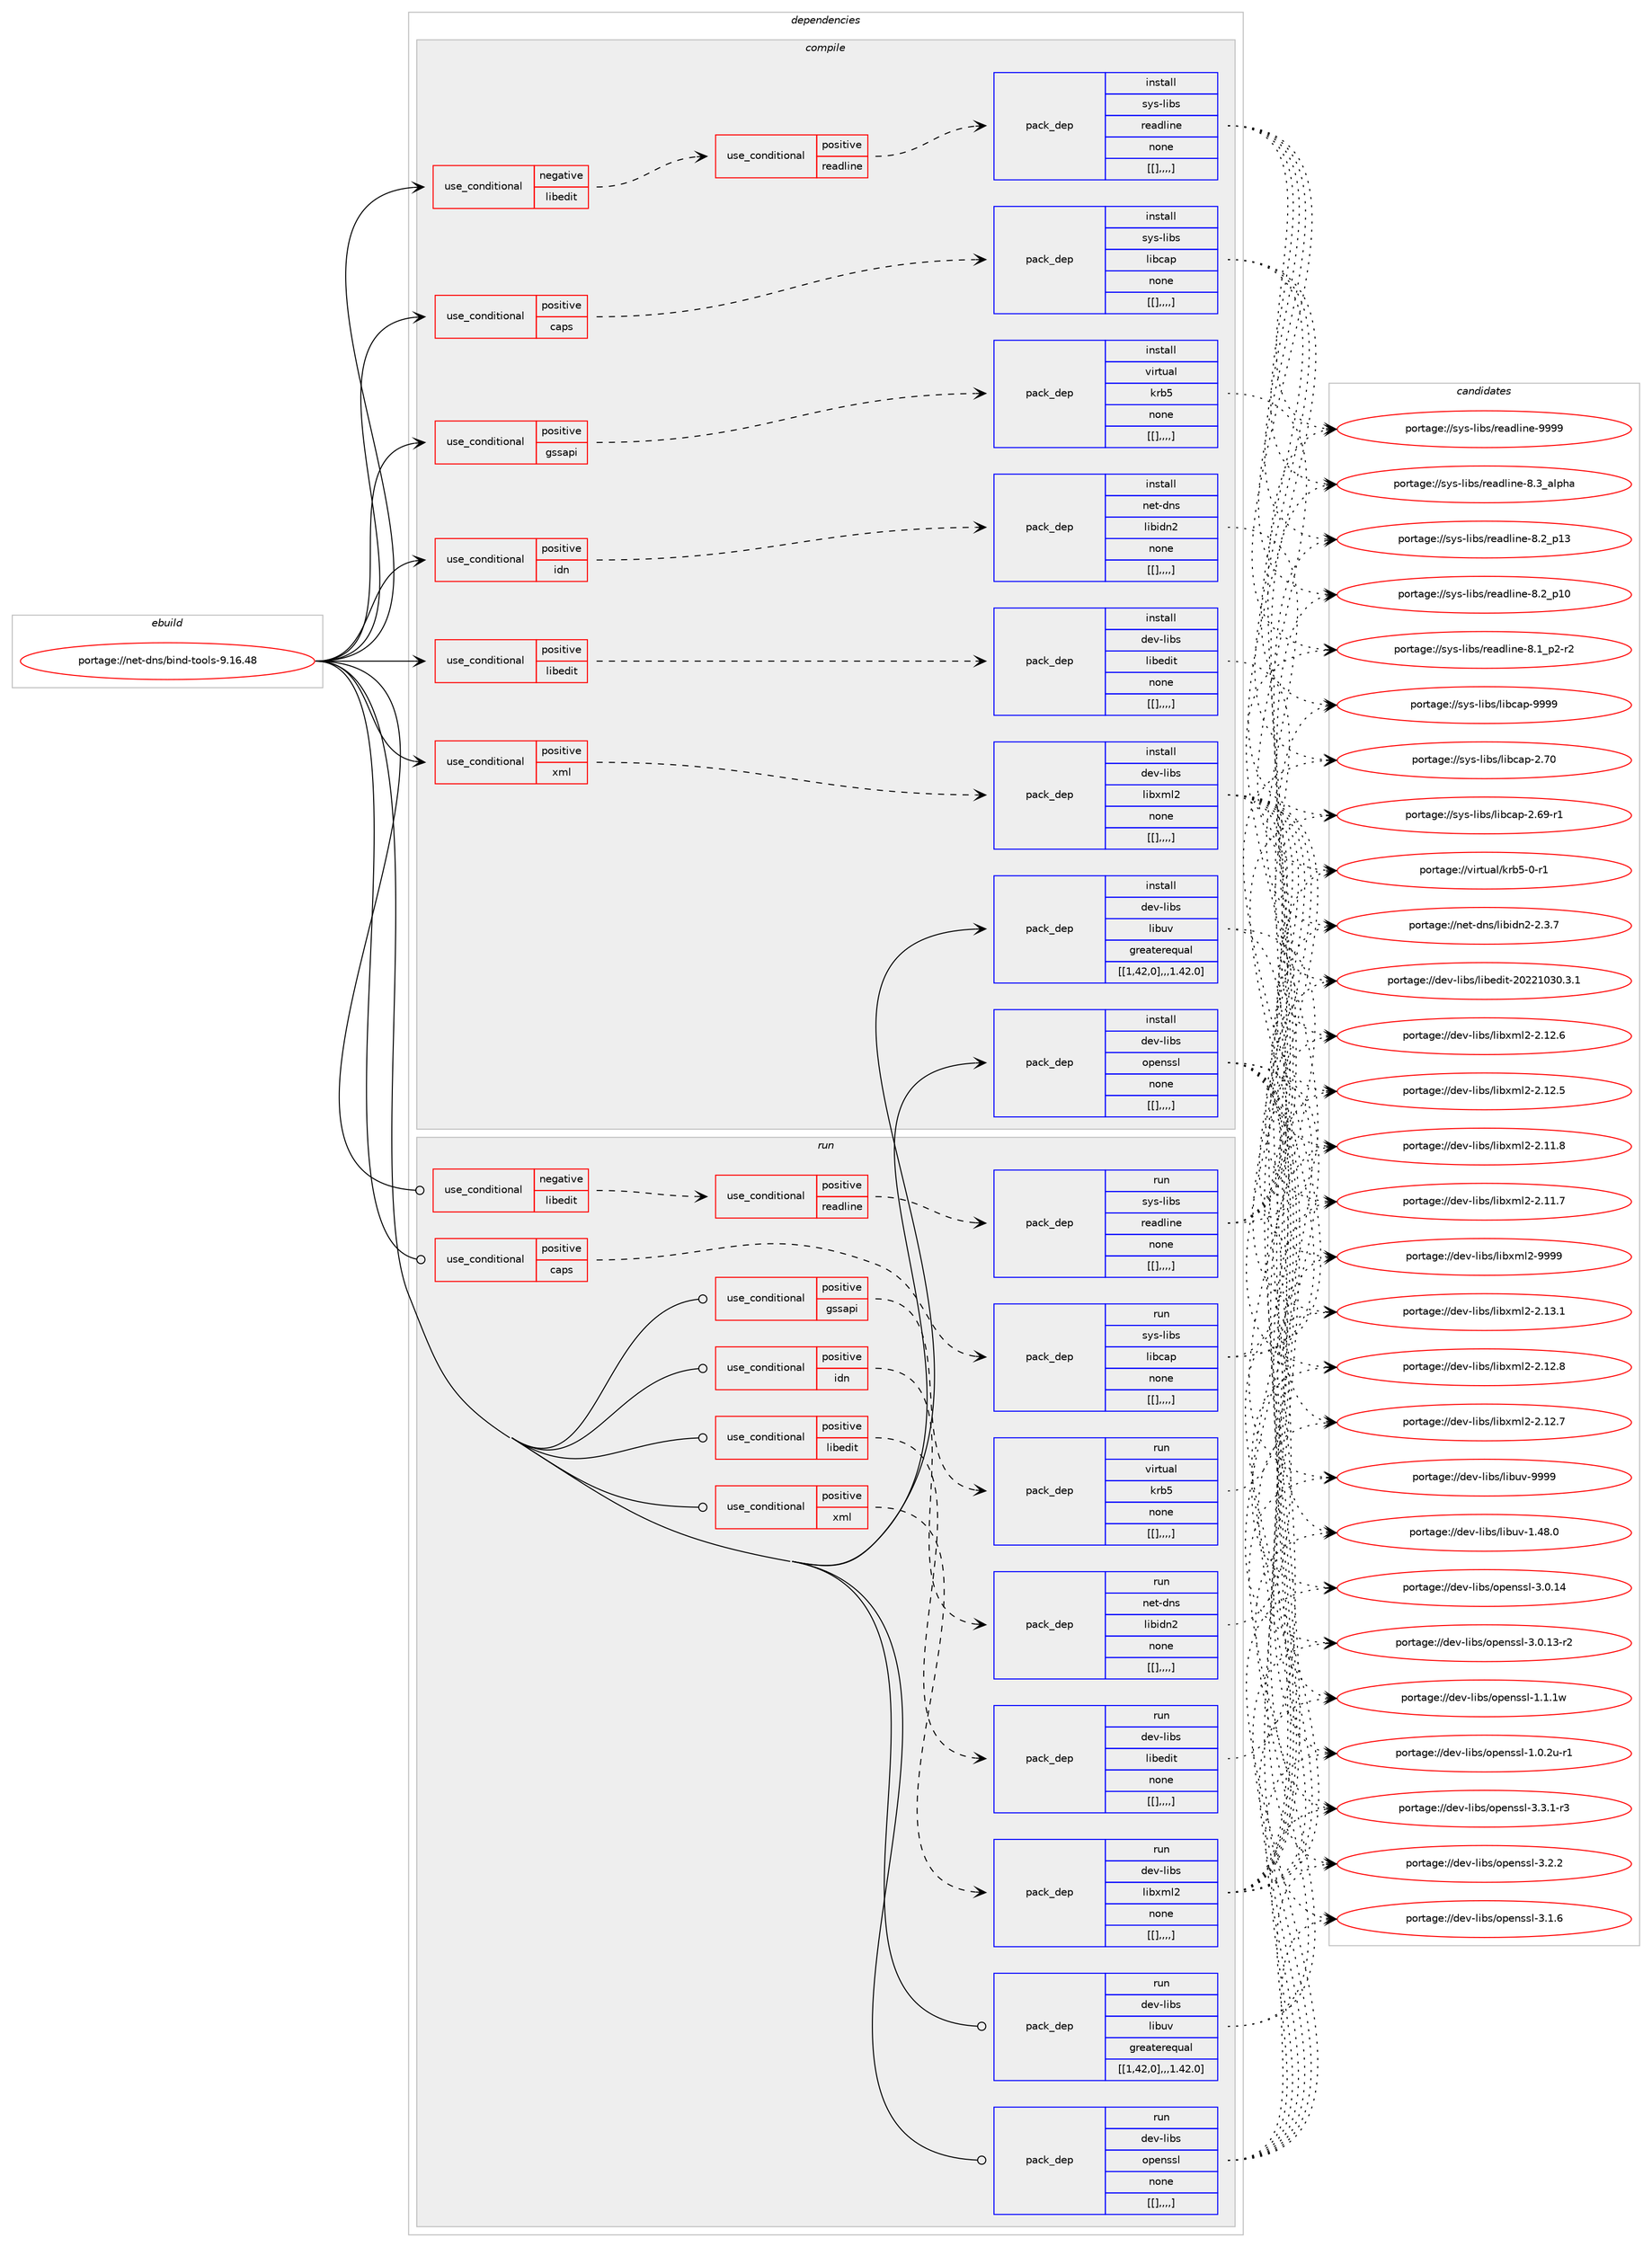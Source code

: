 digraph prolog {

# *************
# Graph options
# *************

newrank=true;
concentrate=true;
compound=true;
graph [rankdir=LR,fontname=Helvetica,fontsize=10,ranksep=1.5];#, ranksep=2.5, nodesep=0.2];
edge  [arrowhead=vee];
node  [fontname=Helvetica,fontsize=10];

# **********
# The ebuild
# **********

subgraph cluster_leftcol {
color=gray;
label=<<i>ebuild</i>>;
id [label="portage://net-dns/bind-tools-9.16.48", color=red, width=4, href="../net-dns/bind-tools-9.16.48.svg"];
}

# ****************
# The dependencies
# ****************

subgraph cluster_midcol {
color=gray;
label=<<i>dependencies</i>>;
subgraph cluster_compile {
fillcolor="#eeeeee";
style=filled;
label=<<i>compile</i>>;
subgraph cond94187 {
dependency363862 [label=<<TABLE BORDER="0" CELLBORDER="1" CELLSPACING="0" CELLPADDING="4"><TR><TD ROWSPAN="3" CELLPADDING="10">use_conditional</TD></TR><TR><TD>negative</TD></TR><TR><TD>libedit</TD></TR></TABLE>>, shape=none, color=red];
subgraph cond94188 {
dependency363863 [label=<<TABLE BORDER="0" CELLBORDER="1" CELLSPACING="0" CELLPADDING="4"><TR><TD ROWSPAN="3" CELLPADDING="10">use_conditional</TD></TR><TR><TD>positive</TD></TR><TR><TD>readline</TD></TR></TABLE>>, shape=none, color=red];
subgraph pack266928 {
dependency363864 [label=<<TABLE BORDER="0" CELLBORDER="1" CELLSPACING="0" CELLPADDING="4" WIDTH="220"><TR><TD ROWSPAN="6" CELLPADDING="30">pack_dep</TD></TR><TR><TD WIDTH="110">install</TD></TR><TR><TD>sys-libs</TD></TR><TR><TD>readline</TD></TR><TR><TD>none</TD></TR><TR><TD>[[],,,,]</TD></TR></TABLE>>, shape=none, color=blue];
}
dependency363863:e -> dependency363864:w [weight=20,style="dashed",arrowhead="vee"];
}
dependency363862:e -> dependency363863:w [weight=20,style="dashed",arrowhead="vee"];
}
id:e -> dependency363862:w [weight=20,style="solid",arrowhead="vee"];
subgraph cond94189 {
dependency363865 [label=<<TABLE BORDER="0" CELLBORDER="1" CELLSPACING="0" CELLPADDING="4"><TR><TD ROWSPAN="3" CELLPADDING="10">use_conditional</TD></TR><TR><TD>positive</TD></TR><TR><TD>caps</TD></TR></TABLE>>, shape=none, color=red];
subgraph pack266929 {
dependency363866 [label=<<TABLE BORDER="0" CELLBORDER="1" CELLSPACING="0" CELLPADDING="4" WIDTH="220"><TR><TD ROWSPAN="6" CELLPADDING="30">pack_dep</TD></TR><TR><TD WIDTH="110">install</TD></TR><TR><TD>sys-libs</TD></TR><TR><TD>libcap</TD></TR><TR><TD>none</TD></TR><TR><TD>[[],,,,]</TD></TR></TABLE>>, shape=none, color=blue];
}
dependency363865:e -> dependency363866:w [weight=20,style="dashed",arrowhead="vee"];
}
id:e -> dependency363865:w [weight=20,style="solid",arrowhead="vee"];
subgraph cond94190 {
dependency363867 [label=<<TABLE BORDER="0" CELLBORDER="1" CELLSPACING="0" CELLPADDING="4"><TR><TD ROWSPAN="3" CELLPADDING="10">use_conditional</TD></TR><TR><TD>positive</TD></TR><TR><TD>gssapi</TD></TR></TABLE>>, shape=none, color=red];
subgraph pack266930 {
dependency363868 [label=<<TABLE BORDER="0" CELLBORDER="1" CELLSPACING="0" CELLPADDING="4" WIDTH="220"><TR><TD ROWSPAN="6" CELLPADDING="30">pack_dep</TD></TR><TR><TD WIDTH="110">install</TD></TR><TR><TD>virtual</TD></TR><TR><TD>krb5</TD></TR><TR><TD>none</TD></TR><TR><TD>[[],,,,]</TD></TR></TABLE>>, shape=none, color=blue];
}
dependency363867:e -> dependency363868:w [weight=20,style="dashed",arrowhead="vee"];
}
id:e -> dependency363867:w [weight=20,style="solid",arrowhead="vee"];
subgraph cond94191 {
dependency363869 [label=<<TABLE BORDER="0" CELLBORDER="1" CELLSPACING="0" CELLPADDING="4"><TR><TD ROWSPAN="3" CELLPADDING="10">use_conditional</TD></TR><TR><TD>positive</TD></TR><TR><TD>idn</TD></TR></TABLE>>, shape=none, color=red];
subgraph pack266931 {
dependency363870 [label=<<TABLE BORDER="0" CELLBORDER="1" CELLSPACING="0" CELLPADDING="4" WIDTH="220"><TR><TD ROWSPAN="6" CELLPADDING="30">pack_dep</TD></TR><TR><TD WIDTH="110">install</TD></TR><TR><TD>net-dns</TD></TR><TR><TD>libidn2</TD></TR><TR><TD>none</TD></TR><TR><TD>[[],,,,]</TD></TR></TABLE>>, shape=none, color=blue];
}
dependency363869:e -> dependency363870:w [weight=20,style="dashed",arrowhead="vee"];
}
id:e -> dependency363869:w [weight=20,style="solid",arrowhead="vee"];
subgraph cond94192 {
dependency363871 [label=<<TABLE BORDER="0" CELLBORDER="1" CELLSPACING="0" CELLPADDING="4"><TR><TD ROWSPAN="3" CELLPADDING="10">use_conditional</TD></TR><TR><TD>positive</TD></TR><TR><TD>libedit</TD></TR></TABLE>>, shape=none, color=red];
subgraph pack266932 {
dependency363872 [label=<<TABLE BORDER="0" CELLBORDER="1" CELLSPACING="0" CELLPADDING="4" WIDTH="220"><TR><TD ROWSPAN="6" CELLPADDING="30">pack_dep</TD></TR><TR><TD WIDTH="110">install</TD></TR><TR><TD>dev-libs</TD></TR><TR><TD>libedit</TD></TR><TR><TD>none</TD></TR><TR><TD>[[],,,,]</TD></TR></TABLE>>, shape=none, color=blue];
}
dependency363871:e -> dependency363872:w [weight=20,style="dashed",arrowhead="vee"];
}
id:e -> dependency363871:w [weight=20,style="solid",arrowhead="vee"];
subgraph cond94193 {
dependency363873 [label=<<TABLE BORDER="0" CELLBORDER="1" CELLSPACING="0" CELLPADDING="4"><TR><TD ROWSPAN="3" CELLPADDING="10">use_conditional</TD></TR><TR><TD>positive</TD></TR><TR><TD>xml</TD></TR></TABLE>>, shape=none, color=red];
subgraph pack266933 {
dependency363874 [label=<<TABLE BORDER="0" CELLBORDER="1" CELLSPACING="0" CELLPADDING="4" WIDTH="220"><TR><TD ROWSPAN="6" CELLPADDING="30">pack_dep</TD></TR><TR><TD WIDTH="110">install</TD></TR><TR><TD>dev-libs</TD></TR><TR><TD>libxml2</TD></TR><TR><TD>none</TD></TR><TR><TD>[[],,,,]</TD></TR></TABLE>>, shape=none, color=blue];
}
dependency363873:e -> dependency363874:w [weight=20,style="dashed",arrowhead="vee"];
}
id:e -> dependency363873:w [weight=20,style="solid",arrowhead="vee"];
subgraph pack266934 {
dependency363875 [label=<<TABLE BORDER="0" CELLBORDER="1" CELLSPACING="0" CELLPADDING="4" WIDTH="220"><TR><TD ROWSPAN="6" CELLPADDING="30">pack_dep</TD></TR><TR><TD WIDTH="110">install</TD></TR><TR><TD>dev-libs</TD></TR><TR><TD>libuv</TD></TR><TR><TD>greaterequal</TD></TR><TR><TD>[[1,42,0],,,1.42.0]</TD></TR></TABLE>>, shape=none, color=blue];
}
id:e -> dependency363875:w [weight=20,style="solid",arrowhead="vee"];
subgraph pack266935 {
dependency363876 [label=<<TABLE BORDER="0" CELLBORDER="1" CELLSPACING="0" CELLPADDING="4" WIDTH="220"><TR><TD ROWSPAN="6" CELLPADDING="30">pack_dep</TD></TR><TR><TD WIDTH="110">install</TD></TR><TR><TD>dev-libs</TD></TR><TR><TD>openssl</TD></TR><TR><TD>none</TD></TR><TR><TD>[[],,,,]</TD></TR></TABLE>>, shape=none, color=blue];
}
id:e -> dependency363876:w [weight=20,style="solid",arrowhead="vee"];
}
subgraph cluster_compileandrun {
fillcolor="#eeeeee";
style=filled;
label=<<i>compile and run</i>>;
}
subgraph cluster_run {
fillcolor="#eeeeee";
style=filled;
label=<<i>run</i>>;
subgraph cond94194 {
dependency363877 [label=<<TABLE BORDER="0" CELLBORDER="1" CELLSPACING="0" CELLPADDING="4"><TR><TD ROWSPAN="3" CELLPADDING="10">use_conditional</TD></TR><TR><TD>negative</TD></TR><TR><TD>libedit</TD></TR></TABLE>>, shape=none, color=red];
subgraph cond94195 {
dependency363878 [label=<<TABLE BORDER="0" CELLBORDER="1" CELLSPACING="0" CELLPADDING="4"><TR><TD ROWSPAN="3" CELLPADDING="10">use_conditional</TD></TR><TR><TD>positive</TD></TR><TR><TD>readline</TD></TR></TABLE>>, shape=none, color=red];
subgraph pack266936 {
dependency363879 [label=<<TABLE BORDER="0" CELLBORDER="1" CELLSPACING="0" CELLPADDING="4" WIDTH="220"><TR><TD ROWSPAN="6" CELLPADDING="30">pack_dep</TD></TR><TR><TD WIDTH="110">run</TD></TR><TR><TD>sys-libs</TD></TR><TR><TD>readline</TD></TR><TR><TD>none</TD></TR><TR><TD>[[],,,,]</TD></TR></TABLE>>, shape=none, color=blue];
}
dependency363878:e -> dependency363879:w [weight=20,style="dashed",arrowhead="vee"];
}
dependency363877:e -> dependency363878:w [weight=20,style="dashed",arrowhead="vee"];
}
id:e -> dependency363877:w [weight=20,style="solid",arrowhead="odot"];
subgraph cond94196 {
dependency363880 [label=<<TABLE BORDER="0" CELLBORDER="1" CELLSPACING="0" CELLPADDING="4"><TR><TD ROWSPAN="3" CELLPADDING="10">use_conditional</TD></TR><TR><TD>positive</TD></TR><TR><TD>caps</TD></TR></TABLE>>, shape=none, color=red];
subgraph pack266937 {
dependency363881 [label=<<TABLE BORDER="0" CELLBORDER="1" CELLSPACING="0" CELLPADDING="4" WIDTH="220"><TR><TD ROWSPAN="6" CELLPADDING="30">pack_dep</TD></TR><TR><TD WIDTH="110">run</TD></TR><TR><TD>sys-libs</TD></TR><TR><TD>libcap</TD></TR><TR><TD>none</TD></TR><TR><TD>[[],,,,]</TD></TR></TABLE>>, shape=none, color=blue];
}
dependency363880:e -> dependency363881:w [weight=20,style="dashed",arrowhead="vee"];
}
id:e -> dependency363880:w [weight=20,style="solid",arrowhead="odot"];
subgraph cond94197 {
dependency363882 [label=<<TABLE BORDER="0" CELLBORDER="1" CELLSPACING="0" CELLPADDING="4"><TR><TD ROWSPAN="3" CELLPADDING="10">use_conditional</TD></TR><TR><TD>positive</TD></TR><TR><TD>gssapi</TD></TR></TABLE>>, shape=none, color=red];
subgraph pack266938 {
dependency363883 [label=<<TABLE BORDER="0" CELLBORDER="1" CELLSPACING="0" CELLPADDING="4" WIDTH="220"><TR><TD ROWSPAN="6" CELLPADDING="30">pack_dep</TD></TR><TR><TD WIDTH="110">run</TD></TR><TR><TD>virtual</TD></TR><TR><TD>krb5</TD></TR><TR><TD>none</TD></TR><TR><TD>[[],,,,]</TD></TR></TABLE>>, shape=none, color=blue];
}
dependency363882:e -> dependency363883:w [weight=20,style="dashed",arrowhead="vee"];
}
id:e -> dependency363882:w [weight=20,style="solid",arrowhead="odot"];
subgraph cond94198 {
dependency363884 [label=<<TABLE BORDER="0" CELLBORDER="1" CELLSPACING="0" CELLPADDING="4"><TR><TD ROWSPAN="3" CELLPADDING="10">use_conditional</TD></TR><TR><TD>positive</TD></TR><TR><TD>idn</TD></TR></TABLE>>, shape=none, color=red];
subgraph pack266939 {
dependency363885 [label=<<TABLE BORDER="0" CELLBORDER="1" CELLSPACING="0" CELLPADDING="4" WIDTH="220"><TR><TD ROWSPAN="6" CELLPADDING="30">pack_dep</TD></TR><TR><TD WIDTH="110">run</TD></TR><TR><TD>net-dns</TD></TR><TR><TD>libidn2</TD></TR><TR><TD>none</TD></TR><TR><TD>[[],,,,]</TD></TR></TABLE>>, shape=none, color=blue];
}
dependency363884:e -> dependency363885:w [weight=20,style="dashed",arrowhead="vee"];
}
id:e -> dependency363884:w [weight=20,style="solid",arrowhead="odot"];
subgraph cond94199 {
dependency363886 [label=<<TABLE BORDER="0" CELLBORDER="1" CELLSPACING="0" CELLPADDING="4"><TR><TD ROWSPAN="3" CELLPADDING="10">use_conditional</TD></TR><TR><TD>positive</TD></TR><TR><TD>libedit</TD></TR></TABLE>>, shape=none, color=red];
subgraph pack266940 {
dependency363887 [label=<<TABLE BORDER="0" CELLBORDER="1" CELLSPACING="0" CELLPADDING="4" WIDTH="220"><TR><TD ROWSPAN="6" CELLPADDING="30">pack_dep</TD></TR><TR><TD WIDTH="110">run</TD></TR><TR><TD>dev-libs</TD></TR><TR><TD>libedit</TD></TR><TR><TD>none</TD></TR><TR><TD>[[],,,,]</TD></TR></TABLE>>, shape=none, color=blue];
}
dependency363886:e -> dependency363887:w [weight=20,style="dashed",arrowhead="vee"];
}
id:e -> dependency363886:w [weight=20,style="solid",arrowhead="odot"];
subgraph cond94200 {
dependency363888 [label=<<TABLE BORDER="0" CELLBORDER="1" CELLSPACING="0" CELLPADDING="4"><TR><TD ROWSPAN="3" CELLPADDING="10">use_conditional</TD></TR><TR><TD>positive</TD></TR><TR><TD>xml</TD></TR></TABLE>>, shape=none, color=red];
subgraph pack266941 {
dependency363889 [label=<<TABLE BORDER="0" CELLBORDER="1" CELLSPACING="0" CELLPADDING="4" WIDTH="220"><TR><TD ROWSPAN="6" CELLPADDING="30">pack_dep</TD></TR><TR><TD WIDTH="110">run</TD></TR><TR><TD>dev-libs</TD></TR><TR><TD>libxml2</TD></TR><TR><TD>none</TD></TR><TR><TD>[[],,,,]</TD></TR></TABLE>>, shape=none, color=blue];
}
dependency363888:e -> dependency363889:w [weight=20,style="dashed",arrowhead="vee"];
}
id:e -> dependency363888:w [weight=20,style="solid",arrowhead="odot"];
subgraph pack266942 {
dependency363890 [label=<<TABLE BORDER="0" CELLBORDER="1" CELLSPACING="0" CELLPADDING="4" WIDTH="220"><TR><TD ROWSPAN="6" CELLPADDING="30">pack_dep</TD></TR><TR><TD WIDTH="110">run</TD></TR><TR><TD>dev-libs</TD></TR><TR><TD>libuv</TD></TR><TR><TD>greaterequal</TD></TR><TR><TD>[[1,42,0],,,1.42.0]</TD></TR></TABLE>>, shape=none, color=blue];
}
id:e -> dependency363890:w [weight=20,style="solid",arrowhead="odot"];
subgraph pack266943 {
dependency363891 [label=<<TABLE BORDER="0" CELLBORDER="1" CELLSPACING="0" CELLPADDING="4" WIDTH="220"><TR><TD ROWSPAN="6" CELLPADDING="30">pack_dep</TD></TR><TR><TD WIDTH="110">run</TD></TR><TR><TD>dev-libs</TD></TR><TR><TD>openssl</TD></TR><TR><TD>none</TD></TR><TR><TD>[[],,,,]</TD></TR></TABLE>>, shape=none, color=blue];
}
id:e -> dependency363891:w [weight=20,style="solid",arrowhead="odot"];
}
}

# **************
# The candidates
# **************

subgraph cluster_choices {
rank=same;
color=gray;
label=<<i>candidates</i>>;

subgraph choice266928 {
color=black;
nodesep=1;
choice115121115451081059811547114101971001081051101014557575757 [label="portage://sys-libs/readline-9999", color=red, width=4,href="../sys-libs/readline-9999.svg"];
choice1151211154510810598115471141019710010810511010145564651959710811210497 [label="portage://sys-libs/readline-8.3_alpha", color=red, width=4,href="../sys-libs/readline-8.3_alpha.svg"];
choice1151211154510810598115471141019710010810511010145564650951124951 [label="portage://sys-libs/readline-8.2_p13", color=red, width=4,href="../sys-libs/readline-8.2_p13.svg"];
choice1151211154510810598115471141019710010810511010145564650951124948 [label="portage://sys-libs/readline-8.2_p10", color=red, width=4,href="../sys-libs/readline-8.2_p10.svg"];
choice115121115451081059811547114101971001081051101014556464995112504511450 [label="portage://sys-libs/readline-8.1_p2-r2", color=red, width=4,href="../sys-libs/readline-8.1_p2-r2.svg"];
dependency363864:e -> choice115121115451081059811547114101971001081051101014557575757:w [style=dotted,weight="100"];
dependency363864:e -> choice1151211154510810598115471141019710010810511010145564651959710811210497:w [style=dotted,weight="100"];
dependency363864:e -> choice1151211154510810598115471141019710010810511010145564650951124951:w [style=dotted,weight="100"];
dependency363864:e -> choice1151211154510810598115471141019710010810511010145564650951124948:w [style=dotted,weight="100"];
dependency363864:e -> choice115121115451081059811547114101971001081051101014556464995112504511450:w [style=dotted,weight="100"];
}
subgraph choice266929 {
color=black;
nodesep=1;
choice1151211154510810598115471081059899971124557575757 [label="portage://sys-libs/libcap-9999", color=red, width=4,href="../sys-libs/libcap-9999.svg"];
choice1151211154510810598115471081059899971124550465548 [label="portage://sys-libs/libcap-2.70", color=red, width=4,href="../sys-libs/libcap-2.70.svg"];
choice11512111545108105981154710810598999711245504654574511449 [label="portage://sys-libs/libcap-2.69-r1", color=red, width=4,href="../sys-libs/libcap-2.69-r1.svg"];
dependency363866:e -> choice1151211154510810598115471081059899971124557575757:w [style=dotted,weight="100"];
dependency363866:e -> choice1151211154510810598115471081059899971124550465548:w [style=dotted,weight="100"];
dependency363866:e -> choice11512111545108105981154710810598999711245504654574511449:w [style=dotted,weight="100"];
}
subgraph choice266930 {
color=black;
nodesep=1;
choice1181051141161179710847107114985345484511449 [label="portage://virtual/krb5-0-r1", color=red, width=4,href="../virtual/krb5-0-r1.svg"];
dependency363868:e -> choice1181051141161179710847107114985345484511449:w [style=dotted,weight="100"];
}
subgraph choice266931 {
color=black;
nodesep=1;
choice11010111645100110115471081059810510011050455046514655 [label="portage://net-dns/libidn2-2.3.7", color=red, width=4,href="../net-dns/libidn2-2.3.7.svg"];
dependency363870:e -> choice11010111645100110115471081059810510011050455046514655:w [style=dotted,weight="100"];
}
subgraph choice266932 {
color=black;
nodesep=1;
choice1001011184510810598115471081059810110010511645504850504948514846514649 [label="portage://dev-libs/libedit-20221030.3.1", color=red, width=4,href="../dev-libs/libedit-20221030.3.1.svg"];
dependency363872:e -> choice1001011184510810598115471081059810110010511645504850504948514846514649:w [style=dotted,weight="100"];
}
subgraph choice266933 {
color=black;
nodesep=1;
choice10010111845108105981154710810598120109108504557575757 [label="portage://dev-libs/libxml2-9999", color=red, width=4,href="../dev-libs/libxml2-9999.svg"];
choice100101118451081059811547108105981201091085045504649514649 [label="portage://dev-libs/libxml2-2.13.1", color=red, width=4,href="../dev-libs/libxml2-2.13.1.svg"];
choice100101118451081059811547108105981201091085045504649504656 [label="portage://dev-libs/libxml2-2.12.8", color=red, width=4,href="../dev-libs/libxml2-2.12.8.svg"];
choice100101118451081059811547108105981201091085045504649504655 [label="portage://dev-libs/libxml2-2.12.7", color=red, width=4,href="../dev-libs/libxml2-2.12.7.svg"];
choice100101118451081059811547108105981201091085045504649504654 [label="portage://dev-libs/libxml2-2.12.6", color=red, width=4,href="../dev-libs/libxml2-2.12.6.svg"];
choice100101118451081059811547108105981201091085045504649504653 [label="portage://dev-libs/libxml2-2.12.5", color=red, width=4,href="../dev-libs/libxml2-2.12.5.svg"];
choice100101118451081059811547108105981201091085045504649494656 [label="portage://dev-libs/libxml2-2.11.8", color=red, width=4,href="../dev-libs/libxml2-2.11.8.svg"];
choice100101118451081059811547108105981201091085045504649494655 [label="portage://dev-libs/libxml2-2.11.7", color=red, width=4,href="../dev-libs/libxml2-2.11.7.svg"];
dependency363874:e -> choice10010111845108105981154710810598120109108504557575757:w [style=dotted,weight="100"];
dependency363874:e -> choice100101118451081059811547108105981201091085045504649514649:w [style=dotted,weight="100"];
dependency363874:e -> choice100101118451081059811547108105981201091085045504649504656:w [style=dotted,weight="100"];
dependency363874:e -> choice100101118451081059811547108105981201091085045504649504655:w [style=dotted,weight="100"];
dependency363874:e -> choice100101118451081059811547108105981201091085045504649504654:w [style=dotted,weight="100"];
dependency363874:e -> choice100101118451081059811547108105981201091085045504649504653:w [style=dotted,weight="100"];
dependency363874:e -> choice100101118451081059811547108105981201091085045504649494656:w [style=dotted,weight="100"];
dependency363874:e -> choice100101118451081059811547108105981201091085045504649494655:w [style=dotted,weight="100"];
}
subgraph choice266934 {
color=black;
nodesep=1;
choice100101118451081059811547108105981171184557575757 [label="portage://dev-libs/libuv-9999", color=red, width=4,href="../dev-libs/libuv-9999.svg"];
choice1001011184510810598115471081059811711845494652564648 [label="portage://dev-libs/libuv-1.48.0", color=red, width=4,href="../dev-libs/libuv-1.48.0.svg"];
dependency363875:e -> choice100101118451081059811547108105981171184557575757:w [style=dotted,weight="100"];
dependency363875:e -> choice1001011184510810598115471081059811711845494652564648:w [style=dotted,weight="100"];
}
subgraph choice266935 {
color=black;
nodesep=1;
choice1001011184510810598115471111121011101151151084551465146494511451 [label="portage://dev-libs/openssl-3.3.1-r3", color=red, width=4,href="../dev-libs/openssl-3.3.1-r3.svg"];
choice100101118451081059811547111112101110115115108455146504650 [label="portage://dev-libs/openssl-3.2.2", color=red, width=4,href="../dev-libs/openssl-3.2.2.svg"];
choice100101118451081059811547111112101110115115108455146494654 [label="portage://dev-libs/openssl-3.1.6", color=red, width=4,href="../dev-libs/openssl-3.1.6.svg"];
choice10010111845108105981154711111210111011511510845514648464952 [label="portage://dev-libs/openssl-3.0.14", color=red, width=4,href="../dev-libs/openssl-3.0.14.svg"];
choice100101118451081059811547111112101110115115108455146484649514511450 [label="portage://dev-libs/openssl-3.0.13-r2", color=red, width=4,href="../dev-libs/openssl-3.0.13-r2.svg"];
choice100101118451081059811547111112101110115115108454946494649119 [label="portage://dev-libs/openssl-1.1.1w", color=red, width=4,href="../dev-libs/openssl-1.1.1w.svg"];
choice1001011184510810598115471111121011101151151084549464846501174511449 [label="portage://dev-libs/openssl-1.0.2u-r1", color=red, width=4,href="../dev-libs/openssl-1.0.2u-r1.svg"];
dependency363876:e -> choice1001011184510810598115471111121011101151151084551465146494511451:w [style=dotted,weight="100"];
dependency363876:e -> choice100101118451081059811547111112101110115115108455146504650:w [style=dotted,weight="100"];
dependency363876:e -> choice100101118451081059811547111112101110115115108455146494654:w [style=dotted,weight="100"];
dependency363876:e -> choice10010111845108105981154711111210111011511510845514648464952:w [style=dotted,weight="100"];
dependency363876:e -> choice100101118451081059811547111112101110115115108455146484649514511450:w [style=dotted,weight="100"];
dependency363876:e -> choice100101118451081059811547111112101110115115108454946494649119:w [style=dotted,weight="100"];
dependency363876:e -> choice1001011184510810598115471111121011101151151084549464846501174511449:w [style=dotted,weight="100"];
}
subgraph choice266936 {
color=black;
nodesep=1;
choice115121115451081059811547114101971001081051101014557575757 [label="portage://sys-libs/readline-9999", color=red, width=4,href="../sys-libs/readline-9999.svg"];
choice1151211154510810598115471141019710010810511010145564651959710811210497 [label="portage://sys-libs/readline-8.3_alpha", color=red, width=4,href="../sys-libs/readline-8.3_alpha.svg"];
choice1151211154510810598115471141019710010810511010145564650951124951 [label="portage://sys-libs/readline-8.2_p13", color=red, width=4,href="../sys-libs/readline-8.2_p13.svg"];
choice1151211154510810598115471141019710010810511010145564650951124948 [label="portage://sys-libs/readline-8.2_p10", color=red, width=4,href="../sys-libs/readline-8.2_p10.svg"];
choice115121115451081059811547114101971001081051101014556464995112504511450 [label="portage://sys-libs/readline-8.1_p2-r2", color=red, width=4,href="../sys-libs/readline-8.1_p2-r2.svg"];
dependency363879:e -> choice115121115451081059811547114101971001081051101014557575757:w [style=dotted,weight="100"];
dependency363879:e -> choice1151211154510810598115471141019710010810511010145564651959710811210497:w [style=dotted,weight="100"];
dependency363879:e -> choice1151211154510810598115471141019710010810511010145564650951124951:w [style=dotted,weight="100"];
dependency363879:e -> choice1151211154510810598115471141019710010810511010145564650951124948:w [style=dotted,weight="100"];
dependency363879:e -> choice115121115451081059811547114101971001081051101014556464995112504511450:w [style=dotted,weight="100"];
}
subgraph choice266937 {
color=black;
nodesep=1;
choice1151211154510810598115471081059899971124557575757 [label="portage://sys-libs/libcap-9999", color=red, width=4,href="../sys-libs/libcap-9999.svg"];
choice1151211154510810598115471081059899971124550465548 [label="portage://sys-libs/libcap-2.70", color=red, width=4,href="../sys-libs/libcap-2.70.svg"];
choice11512111545108105981154710810598999711245504654574511449 [label="portage://sys-libs/libcap-2.69-r1", color=red, width=4,href="../sys-libs/libcap-2.69-r1.svg"];
dependency363881:e -> choice1151211154510810598115471081059899971124557575757:w [style=dotted,weight="100"];
dependency363881:e -> choice1151211154510810598115471081059899971124550465548:w [style=dotted,weight="100"];
dependency363881:e -> choice11512111545108105981154710810598999711245504654574511449:w [style=dotted,weight="100"];
}
subgraph choice266938 {
color=black;
nodesep=1;
choice1181051141161179710847107114985345484511449 [label="portage://virtual/krb5-0-r1", color=red, width=4,href="../virtual/krb5-0-r1.svg"];
dependency363883:e -> choice1181051141161179710847107114985345484511449:w [style=dotted,weight="100"];
}
subgraph choice266939 {
color=black;
nodesep=1;
choice11010111645100110115471081059810510011050455046514655 [label="portage://net-dns/libidn2-2.3.7", color=red, width=4,href="../net-dns/libidn2-2.3.7.svg"];
dependency363885:e -> choice11010111645100110115471081059810510011050455046514655:w [style=dotted,weight="100"];
}
subgraph choice266940 {
color=black;
nodesep=1;
choice1001011184510810598115471081059810110010511645504850504948514846514649 [label="portage://dev-libs/libedit-20221030.3.1", color=red, width=4,href="../dev-libs/libedit-20221030.3.1.svg"];
dependency363887:e -> choice1001011184510810598115471081059810110010511645504850504948514846514649:w [style=dotted,weight="100"];
}
subgraph choice266941 {
color=black;
nodesep=1;
choice10010111845108105981154710810598120109108504557575757 [label="portage://dev-libs/libxml2-9999", color=red, width=4,href="../dev-libs/libxml2-9999.svg"];
choice100101118451081059811547108105981201091085045504649514649 [label="portage://dev-libs/libxml2-2.13.1", color=red, width=4,href="../dev-libs/libxml2-2.13.1.svg"];
choice100101118451081059811547108105981201091085045504649504656 [label="portage://dev-libs/libxml2-2.12.8", color=red, width=4,href="../dev-libs/libxml2-2.12.8.svg"];
choice100101118451081059811547108105981201091085045504649504655 [label="portage://dev-libs/libxml2-2.12.7", color=red, width=4,href="../dev-libs/libxml2-2.12.7.svg"];
choice100101118451081059811547108105981201091085045504649504654 [label="portage://dev-libs/libxml2-2.12.6", color=red, width=4,href="../dev-libs/libxml2-2.12.6.svg"];
choice100101118451081059811547108105981201091085045504649504653 [label="portage://dev-libs/libxml2-2.12.5", color=red, width=4,href="../dev-libs/libxml2-2.12.5.svg"];
choice100101118451081059811547108105981201091085045504649494656 [label="portage://dev-libs/libxml2-2.11.8", color=red, width=4,href="../dev-libs/libxml2-2.11.8.svg"];
choice100101118451081059811547108105981201091085045504649494655 [label="portage://dev-libs/libxml2-2.11.7", color=red, width=4,href="../dev-libs/libxml2-2.11.7.svg"];
dependency363889:e -> choice10010111845108105981154710810598120109108504557575757:w [style=dotted,weight="100"];
dependency363889:e -> choice100101118451081059811547108105981201091085045504649514649:w [style=dotted,weight="100"];
dependency363889:e -> choice100101118451081059811547108105981201091085045504649504656:w [style=dotted,weight="100"];
dependency363889:e -> choice100101118451081059811547108105981201091085045504649504655:w [style=dotted,weight="100"];
dependency363889:e -> choice100101118451081059811547108105981201091085045504649504654:w [style=dotted,weight="100"];
dependency363889:e -> choice100101118451081059811547108105981201091085045504649504653:w [style=dotted,weight="100"];
dependency363889:e -> choice100101118451081059811547108105981201091085045504649494656:w [style=dotted,weight="100"];
dependency363889:e -> choice100101118451081059811547108105981201091085045504649494655:w [style=dotted,weight="100"];
}
subgraph choice266942 {
color=black;
nodesep=1;
choice100101118451081059811547108105981171184557575757 [label="portage://dev-libs/libuv-9999", color=red, width=4,href="../dev-libs/libuv-9999.svg"];
choice1001011184510810598115471081059811711845494652564648 [label="portage://dev-libs/libuv-1.48.0", color=red, width=4,href="../dev-libs/libuv-1.48.0.svg"];
dependency363890:e -> choice100101118451081059811547108105981171184557575757:w [style=dotted,weight="100"];
dependency363890:e -> choice1001011184510810598115471081059811711845494652564648:w [style=dotted,weight="100"];
}
subgraph choice266943 {
color=black;
nodesep=1;
choice1001011184510810598115471111121011101151151084551465146494511451 [label="portage://dev-libs/openssl-3.3.1-r3", color=red, width=4,href="../dev-libs/openssl-3.3.1-r3.svg"];
choice100101118451081059811547111112101110115115108455146504650 [label="portage://dev-libs/openssl-3.2.2", color=red, width=4,href="../dev-libs/openssl-3.2.2.svg"];
choice100101118451081059811547111112101110115115108455146494654 [label="portage://dev-libs/openssl-3.1.6", color=red, width=4,href="../dev-libs/openssl-3.1.6.svg"];
choice10010111845108105981154711111210111011511510845514648464952 [label="portage://dev-libs/openssl-3.0.14", color=red, width=4,href="../dev-libs/openssl-3.0.14.svg"];
choice100101118451081059811547111112101110115115108455146484649514511450 [label="portage://dev-libs/openssl-3.0.13-r2", color=red, width=4,href="../dev-libs/openssl-3.0.13-r2.svg"];
choice100101118451081059811547111112101110115115108454946494649119 [label="portage://dev-libs/openssl-1.1.1w", color=red, width=4,href="../dev-libs/openssl-1.1.1w.svg"];
choice1001011184510810598115471111121011101151151084549464846501174511449 [label="portage://dev-libs/openssl-1.0.2u-r1", color=red, width=4,href="../dev-libs/openssl-1.0.2u-r1.svg"];
dependency363891:e -> choice1001011184510810598115471111121011101151151084551465146494511451:w [style=dotted,weight="100"];
dependency363891:e -> choice100101118451081059811547111112101110115115108455146504650:w [style=dotted,weight="100"];
dependency363891:e -> choice100101118451081059811547111112101110115115108455146494654:w [style=dotted,weight="100"];
dependency363891:e -> choice10010111845108105981154711111210111011511510845514648464952:w [style=dotted,weight="100"];
dependency363891:e -> choice100101118451081059811547111112101110115115108455146484649514511450:w [style=dotted,weight="100"];
dependency363891:e -> choice100101118451081059811547111112101110115115108454946494649119:w [style=dotted,weight="100"];
dependency363891:e -> choice1001011184510810598115471111121011101151151084549464846501174511449:w [style=dotted,weight="100"];
}
}

}
